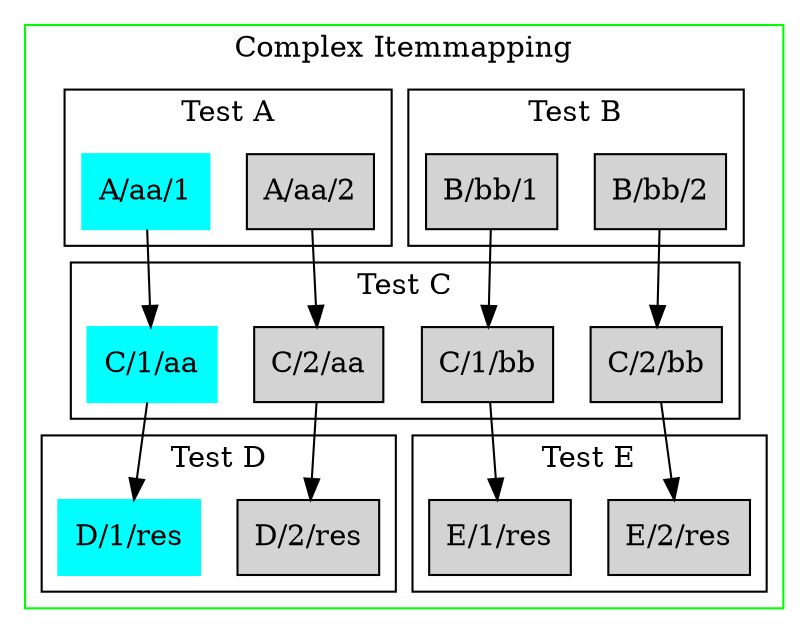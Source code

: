digraph G {

    // put client after server so server_start node is visible
    //
    subgraph cluster_1 {
        node [style=filled,shape=box];
	
	subgraph cluster_3 {
		node [style=filled];
		label = "Test B";
		"B/bb/2";
		"B/bb/1";
	}
	subgraph cluster_2 {
		node [style=filled];
		label = "Test A";
		"A/aa/2";
		"A/aa/1" [color=cyan];
	}
	subgraph cluster_4 {
		node [style=filled];
		label = "Test C";
		"C/1/aa" [color=cyan];
		"A/aa/1" -> "C/1/aa";
		"B/bb/1" -> "C/1/bb";
		"A/aa/2" -> "C/2/aa";
		"B/bb/2" -> "C/2/bb";
	}
	subgraph cluster_5 {
		node [style=filled];
		label = "Test D";
		 "D/1/res" [color=cyan];
		"C/1/aa" -> "D/1/res";
		"C/2/aa" -> "D/2/res";
	}
	subgraph cluster_6 {
		node [style=filled];
		label = "Test E";
		"C/1/bb" -> "E/1/res";
		"C/2/bb" -> "E/2/res";
	}

        label = "Complex Itemmapping";
        color=green;
    }

}
